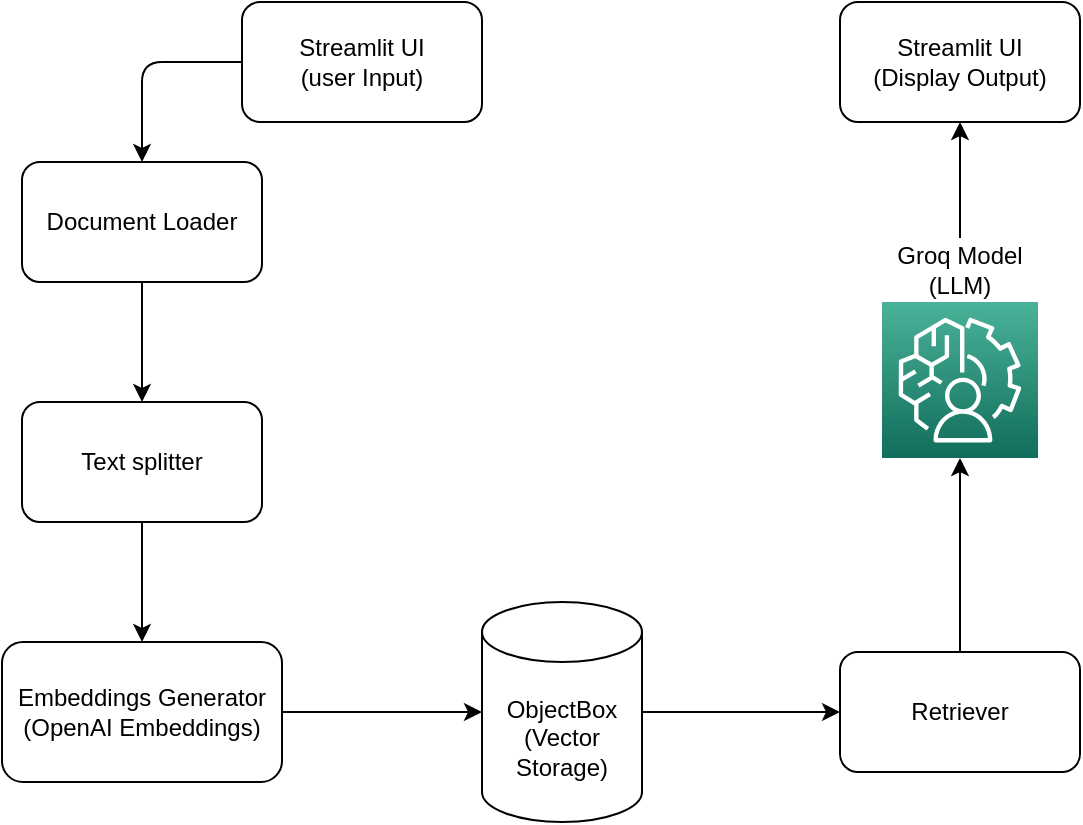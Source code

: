 <mxfile>
    <diagram id="kHg1fFsM3u3xStEg6eff" name="Página-1">
        <mxGraphModel dx="1770" dy="599" grid="1" gridSize="10" guides="1" tooltips="1" connect="1" arrows="1" fold="1" page="1" pageScale="1" pageWidth="827" pageHeight="1169" math="0" shadow="0">
            <root>
                <mxCell id="0"/>
                <mxCell id="1" parent="0"/>
                <mxCell id="14" style="edgeStyle=none;html=1;" edge="1" parent="1" source="3" target="4">
                    <mxGeometry relative="1" as="geometry"/>
                </mxCell>
                <mxCell id="3" value="Document Loader" style="rounded=1;whiteSpace=wrap;html=1;" vertex="1" parent="1">
                    <mxGeometry x="40" y="130" width="120" height="60" as="geometry"/>
                </mxCell>
                <mxCell id="15" style="edgeStyle=none;html=1;" edge="1" parent="1" source="4" target="5">
                    <mxGeometry relative="1" as="geometry"/>
                </mxCell>
                <mxCell id="4" value="Text splitter" style="rounded=1;whiteSpace=wrap;html=1;" vertex="1" parent="1">
                    <mxGeometry x="40" y="250" width="120" height="60" as="geometry"/>
                </mxCell>
                <mxCell id="16" style="edgeStyle=none;html=1;" edge="1" parent="1" source="5" target="7">
                    <mxGeometry relative="1" as="geometry"/>
                </mxCell>
                <mxCell id="5" value="Embeddings Generator&lt;br&gt;(OpenAI Embeddings)" style="rounded=1;whiteSpace=wrap;html=1;" vertex="1" parent="1">
                    <mxGeometry x="30" y="370" width="140" height="70" as="geometry"/>
                </mxCell>
                <mxCell id="17" style="edgeStyle=none;html=1;" edge="1" parent="1" source="7" target="9">
                    <mxGeometry relative="1" as="geometry"/>
                </mxCell>
                <mxCell id="7" value="ObjectBox&lt;br&gt;(Vector Storage)" style="shape=cylinder3;whiteSpace=wrap;html=1;boundedLbl=1;backgroundOutline=1;size=15;" vertex="1" parent="1">
                    <mxGeometry x="270" y="350" width="80" height="110" as="geometry"/>
                </mxCell>
                <mxCell id="18" style="edgeStyle=none;html=1;" edge="1" parent="1" source="9" target="10">
                    <mxGeometry relative="1" as="geometry"/>
                </mxCell>
                <mxCell id="9" value="Retriever" style="rounded=1;whiteSpace=wrap;html=1;" vertex="1" parent="1">
                    <mxGeometry x="449" y="375" width="120" height="60" as="geometry"/>
                </mxCell>
                <mxCell id="19" style="edgeStyle=none;html=1;startArrow=none;" edge="1" parent="1" source="20" target="11">
                    <mxGeometry relative="1" as="geometry"/>
                </mxCell>
                <mxCell id="10" value="" style="sketch=0;points=[[0,0,0],[0.25,0,0],[0.5,0,0],[0.75,0,0],[1,0,0],[0,1,0],[0.25,1,0],[0.5,1,0],[0.75,1,0],[1,1,0],[0,0.25,0],[0,0.5,0],[0,0.75,0],[1,0.25,0],[1,0.5,0],[1,0.75,0]];outlineConnect=0;fontColor=#232F3E;gradientColor=#4AB29A;gradientDirection=north;fillColor=#116D5B;strokeColor=#ffffff;dashed=0;verticalLabelPosition=bottom;verticalAlign=top;align=center;html=1;fontSize=12;fontStyle=0;aspect=fixed;shape=mxgraph.aws4.resourceIcon;resIcon=mxgraph.aws4.augmented_ai;" vertex="1" parent="1">
                    <mxGeometry x="470" y="200" width="78" height="78" as="geometry"/>
                </mxCell>
                <mxCell id="11" value="Streamlit UI&lt;br&gt;(Display Output)" style="rounded=1;whiteSpace=wrap;html=1;" vertex="1" parent="1">
                    <mxGeometry x="449" y="50" width="120" height="60" as="geometry"/>
                </mxCell>
                <mxCell id="13" style="edgeStyle=none;html=1;" edge="1" parent="1" source="12" target="3">
                    <mxGeometry relative="1" as="geometry">
                        <Array as="points">
                            <mxPoint x="100" y="80"/>
                        </Array>
                    </mxGeometry>
                </mxCell>
                <mxCell id="12" value="Streamlit UI&lt;br&gt;(user Input)" style="rounded=1;whiteSpace=wrap;html=1;" vertex="1" parent="1">
                    <mxGeometry x="150" y="50" width="120" height="60" as="geometry"/>
                </mxCell>
                <mxCell id="23" value="" style="edgeStyle=none;html=1;endArrow=none;" edge="1" parent="1" source="10" target="20">
                    <mxGeometry relative="1" as="geometry">
                        <mxPoint x="509" y="200" as="sourcePoint"/>
                        <mxPoint x="509" y="110" as="targetPoint"/>
                    </mxGeometry>
                </mxCell>
                <mxCell id="20" value="Groq Model&lt;br&gt;(LLM)" style="text;html=1;strokeColor=none;fillColor=default;align=center;verticalAlign=middle;whiteSpace=wrap;rounded=0;" vertex="1" parent="1">
                    <mxGeometry x="464" y="168" width="90" height="32" as="geometry"/>
                </mxCell>
            </root>
        </mxGraphModel>
    </diagram>
</mxfile>